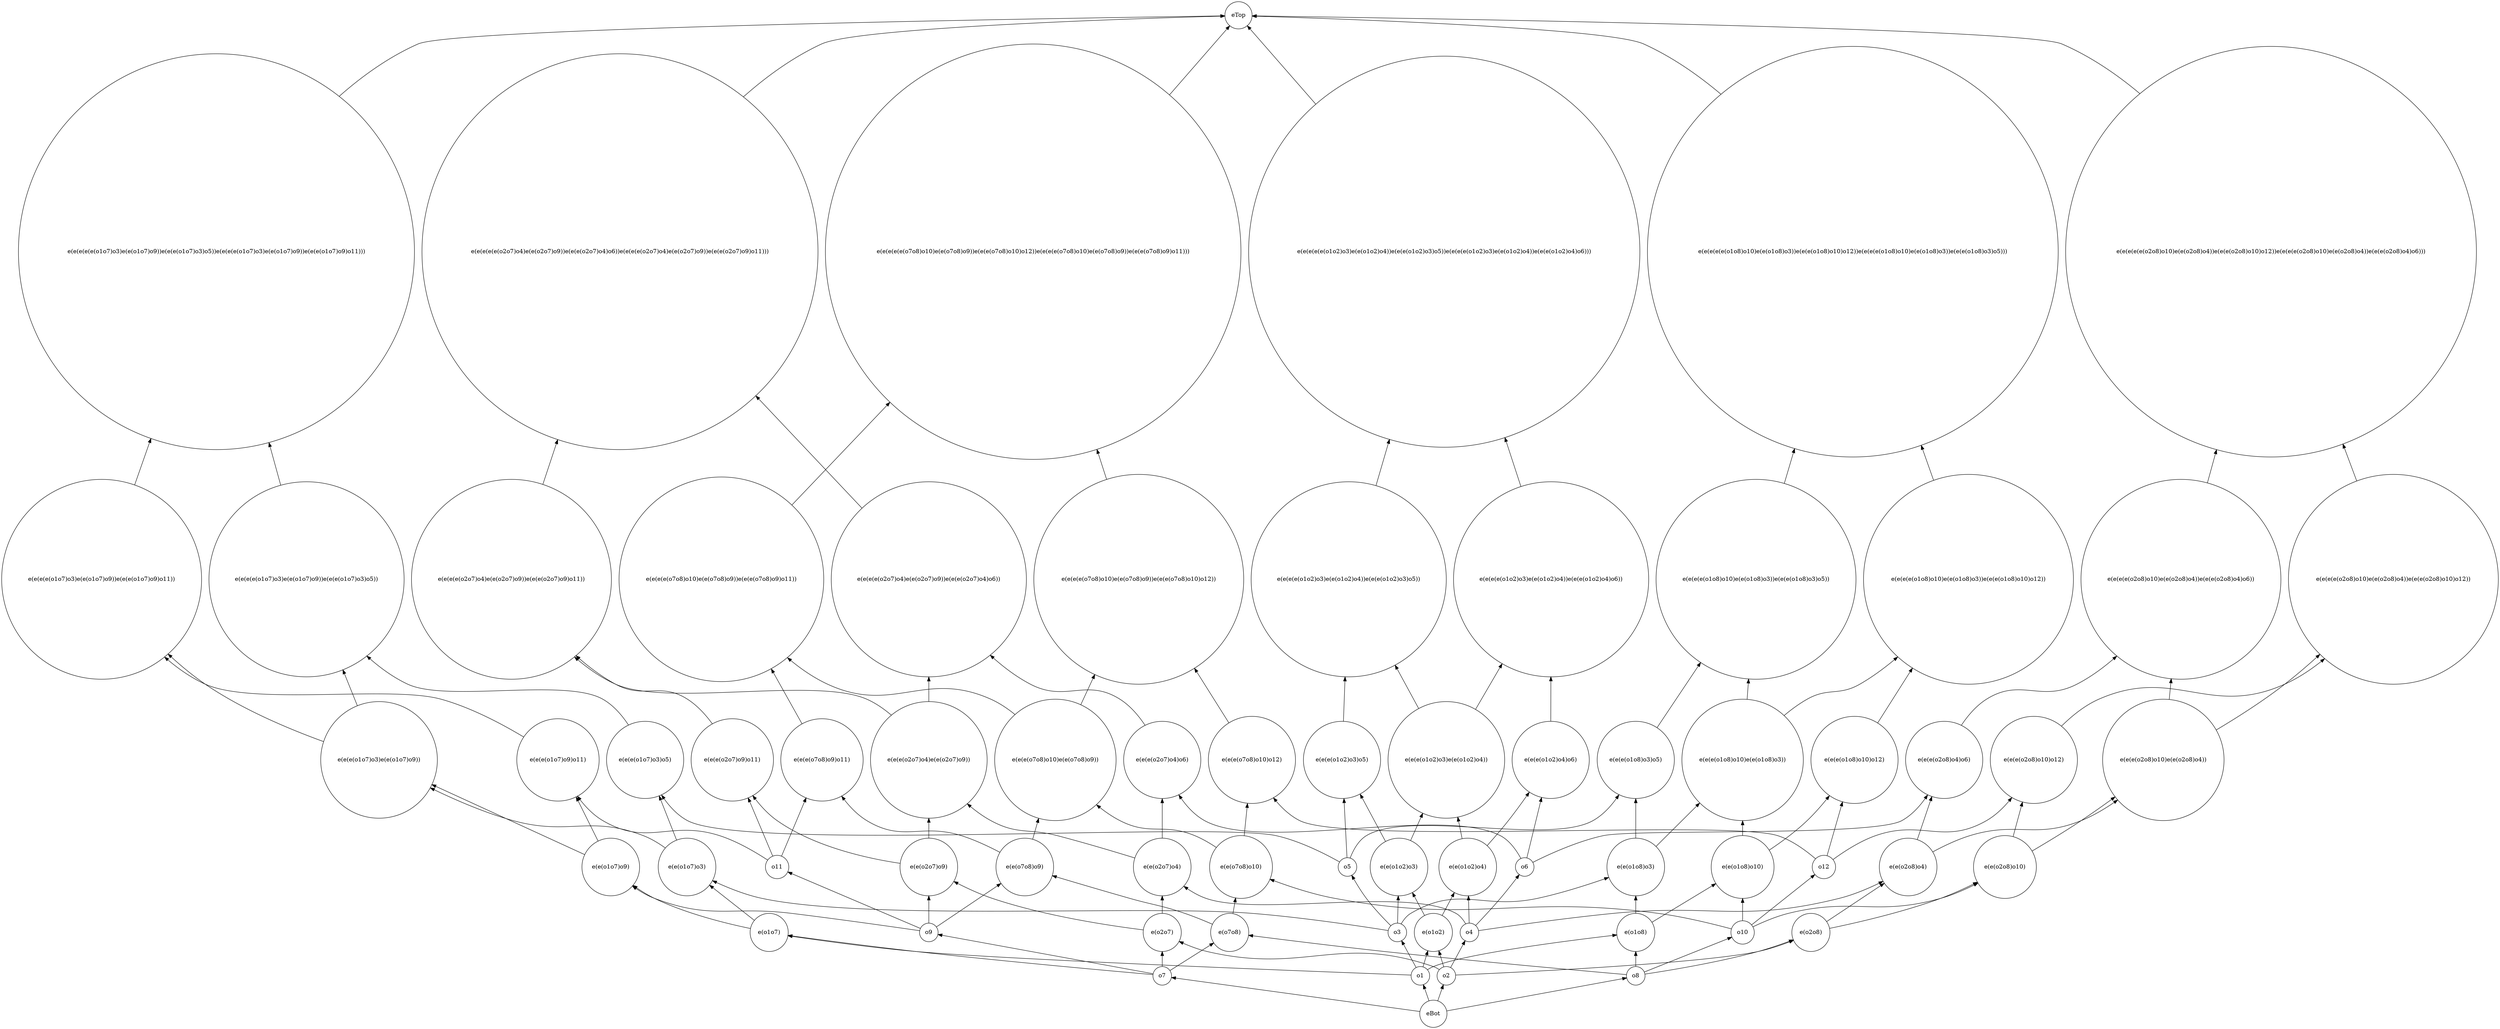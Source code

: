 strict digraph cla_v4_d {
	rankdir=BT
	"e(e(e(e(e(o2o7)o4)e(e(o2o7)o9))e(e(e(o2o7)o4)o6))e(e(e(e(o2o7)o4)e(e(o2o7)o9))e(e(e(o2o7)o9)o11)))" [shape=circle]
	"e(e(e(o1o7)o3)e(e(o1o7)o9))" [shape=circle]
	"e(e(o2o8)o10)" [shape=circle]
	"e(e(e(o2o7)o4)e(e(o2o7)o9))" [shape=circle]
	o6 [shape=circle]
	"e(e(e(o1o2)o4)o6)" [shape=circle]
	"e(e(e(e(o2o8)o10)e(e(o2o8)o4))e(e(e(o2o8)o10)o12))" [shape=circle]
	"e(e(e(e(o7o8)o10)e(e(o7o8)o9))e(e(e(o7o8)o9)o11))" [shape=circle]
	o10 [shape=circle]
	o2 [shape=circle]
	"e(e(o1o2)o4)" [shape=circle]
	"e(e(e(o1o2)o3)o5)" [shape=circle]
	"e(e(o7o8)o9)" [shape=circle]
	"e(e(e(e(e(o1o7)o3)e(e(o1o7)o9))e(e(e(o1o7)o3)o5))e(e(e(e(o1o7)o3)e(e(o1o7)o9))e(e(e(o1o7)o9)o11)))" [shape=circle]
	"e(e(e(e(o2o8)o10)e(e(o2o8)o4))e(e(e(o2o8)o4)o6))" [shape=circle]
	"e(e(e(o1o8)o10)o12)" [shape=circle]
	"e(e(e(e(o1o8)o10)e(e(o1o8)o3))e(e(e(o1o8)o10)o12))" [shape=circle]
	"e(e(e(o1o8)o3)o5)" [shape=circle]
	"e(e(e(e(o1o2)o3)e(e(o1o2)o4))e(e(e(o1o2)o3)o5))" [shape=circle]
	"e(e(e(o1o7)o9)o11)" [shape=circle]
	"e(e(e(e(o1o2)o3)e(e(o1o2)o4))e(e(e(o1o2)o4)o6))" [shape=circle]
	o12 [shape=circle]
	"e(e(o7o8)o10)" [shape=circle]
	"e(e(o1o8)o3)" [shape=circle]
	"e(e(e(e(o1o8)o10)e(e(o1o8)o3))e(e(e(o1o8)o3)o5))" [shape=circle]
	"e(e(e(e(o2o7)o4)e(e(o2o7)o9))e(e(e(o2o7)o4)o6))" [shape=circle]
	"e(e(o2o8)o4)" [shape=circle]
	"e(e(o1o7)o3)" [shape=circle]
	"e(e(e(o7o8)o9)o11)" [shape=circle]
	"e(e(e(o1o7)o3)o5)" [shape=circle]
	"e(e(o2o7)o9)" [shape=circle]
	o4 [shape=circle]
	"e(e(o1o7)o9)" [shape=circle]
	"e(o1o8)" [shape=circle]
	"e(e(e(o2o7)o4)o6)" [shape=circle]
	"e(e(e(e(o1o7)o3)e(e(o1o7)o9))e(e(e(o1o7)o3)o5))" [shape=circle]
	"e(e(e(e(e(o7o8)o10)e(e(o7o8)o9))e(e(e(o7o8)o10)o12))e(e(e(e(o7o8)o10)e(e(o7o8)o9))e(e(e(o7o8)o9)o11)))" [shape=circle]
	"e(e(e(e(e(o1o2)o3)e(e(o1o2)o4))e(e(e(o1o2)o3)o5))e(e(e(e(o1o2)o3)e(e(o1o2)o4))e(e(e(o1o2)o4)o6)))" [shape=circle]
	o3 [shape=circle]
	"e(e(e(o2o8)o4)o6)" [shape=circle]
	"e(e(e(e(o1o7)o3)e(e(o1o7)o9))e(e(e(o1o7)o9)o11))" [shape=circle]
	"e(o1o2)" [shape=circle]
	eBot [shape=circle]
	"e(e(o1o8)o10)" [shape=circle]
	"e(e(e(o7o8)o10)e(e(o7o8)o9))" [shape=circle]
	o5 [shape=circle]
	"e(e(e(o2o8)o10)e(e(o2o8)o4))" [shape=circle]
	"e(e(e(o1o8)o10)e(e(o1o8)o3))" [shape=circle]
	"e(e(o2o7)o4)" [shape=circle]
	"e(e(e(o2o8)o10)o12)" [shape=circle]
	o1 [shape=circle]
	o8 [shape=circle]
	"e(o7o8)" [shape=circle]
	"e(o1o7)" [shape=circle]
	"e(e(e(o7o8)o10)o12)" [shape=circle]
	"e(e(e(o1o2)o3)e(e(o1o2)o4))" [shape=circle]
	"e(e(e(e(o7o8)o10)e(e(o7o8)o9))e(e(e(o7o8)o10)o12))" [shape=circle]
	"e(e(o1o2)o3)" [shape=circle]
	o11 [shape=circle]
	o7 [shape=circle]
	"e(o2o7)" [shape=circle]
	"e(o2o8)" [shape=circle]
	eTop [shape=circle]
	"e(e(e(e(e(o1o8)o10)e(e(o1o8)o3))e(e(e(o1o8)o10)o12))e(e(e(e(o1o8)o10)e(e(o1o8)o3))e(e(e(o1o8)o3)o5)))" [shape=circle]
	o9 [shape=circle]
	"e(e(e(o2o7)o9)o11)" [shape=circle]
	"e(e(e(e(e(o2o8)o10)e(e(o2o8)o4))e(e(e(o2o8)o10)o12))e(e(e(e(o2o8)o10)e(e(o2o8)o4))e(e(e(o2o8)o4)o6)))" [shape=circle]
	"e(e(e(e(o2o7)o4)e(e(o2o7)o9))e(e(e(o2o7)o9)o11))" [shape=circle]
	"e(e(e(e(o2o7)o4)e(e(o2o7)o9))e(e(e(o2o7)o9)o11))" -> "e(e(e(e(e(o2o7)o4)e(e(o2o7)o9))e(e(e(o2o7)o4)o6))e(e(e(e(o2o7)o4)e(e(o2o7)o9))e(e(e(o2o7)o9)o11)))"
	"e(e(e(e(o2o7)o4)e(e(o2o7)o9))e(e(e(o2o7)o4)o6))" -> "e(e(e(e(e(o2o7)o4)e(e(o2o7)o9))e(e(e(o2o7)o4)o6))e(e(e(e(o2o7)o4)e(e(o2o7)o9))e(e(e(o2o7)o9)o11)))"
	"e(e(o1o7)o9)" -> "e(e(e(o1o7)o3)e(e(o1o7)o9))"
	"e(e(o1o7)o3)" -> "e(e(e(o1o7)o3)e(e(o1o7)o9))"
	"e(o2o8)" -> "e(e(o2o8)o10)"
	o10 -> "e(e(o2o8)o10)"
	"e(e(o2o7)o4)" -> "e(e(e(o2o7)o4)e(e(o2o7)o9))"
	"e(e(o2o7)o9)" -> "e(e(e(o2o7)o4)e(e(o2o7)o9))"
	o4 -> o6
	"e(e(o1o2)o4)" -> "e(e(e(o1o2)o4)o6)"
	o6 -> "e(e(e(o1o2)o4)o6)"
	"e(e(e(o2o8)o10)e(e(o2o8)o4))" -> "e(e(e(e(o2o8)o10)e(e(o2o8)o4))e(e(e(o2o8)o10)o12))"
	"e(e(e(o2o8)o10)o12)" -> "e(e(e(e(o2o8)o10)e(e(o2o8)o4))e(e(e(o2o8)o10)o12))"
	"e(e(e(o7o8)o10)e(e(o7o8)o9))" -> "e(e(e(e(o7o8)o10)e(e(o7o8)o9))e(e(e(o7o8)o9)o11))"
	"e(e(e(o7o8)o9)o11)" -> "e(e(e(e(o7o8)o10)e(e(o7o8)o9))e(e(e(o7o8)o9)o11))"
	o8 -> o10
	eBot -> o2
	o4 -> "e(e(o1o2)o4)"
	"e(o1o2)" -> "e(e(o1o2)o4)"
	o5 -> "e(e(e(o1o2)o3)o5)"
	"e(e(o1o2)o3)" -> "e(e(e(o1o2)o3)o5)"
	o9 -> "e(e(o7o8)o9)"
	"e(o7o8)" -> "e(e(o7o8)o9)"
	"e(e(e(e(o1o7)o3)e(e(o1o7)o9))e(e(e(o1o7)o3)o5))" -> "e(e(e(e(e(o1o7)o3)e(e(o1o7)o9))e(e(e(o1o7)o3)o5))e(e(e(e(o1o7)o3)e(e(o1o7)o9))e(e(e(o1o7)o9)o11)))"
	"e(e(e(e(o1o7)o3)e(e(o1o7)o9))e(e(e(o1o7)o9)o11))" -> "e(e(e(e(e(o1o7)o3)e(e(o1o7)o9))e(e(e(o1o7)o3)o5))e(e(e(e(o1o7)o3)e(e(o1o7)o9))e(e(e(o1o7)o9)o11)))"
	"e(e(e(o2o8)o4)o6)" -> "e(e(e(e(o2o8)o10)e(e(o2o8)o4))e(e(e(o2o8)o4)o6))"
	"e(e(e(o2o8)o10)e(e(o2o8)o4))" -> "e(e(e(e(o2o8)o10)e(e(o2o8)o4))e(e(e(o2o8)o4)o6))"
	"e(e(o1o8)o10)" -> "e(e(e(o1o8)o10)o12)"
	o12 -> "e(e(e(o1o8)o10)o12)"
	"e(e(e(o1o8)o10)e(e(o1o8)o3))" -> "e(e(e(e(o1o8)o10)e(e(o1o8)o3))e(e(e(o1o8)o10)o12))"
	"e(e(e(o1o8)o10)o12)" -> "e(e(e(e(o1o8)o10)e(e(o1o8)o3))e(e(e(o1o8)o10)o12))"
	o5 -> "e(e(e(o1o8)o3)o5)"
	"e(e(o1o8)o3)" -> "e(e(e(o1o8)o3)o5)"
	"e(e(e(o1o2)o3)o5)" -> "e(e(e(e(o1o2)o3)e(e(o1o2)o4))e(e(e(o1o2)o3)o5))"
	"e(e(e(o1o2)o3)e(e(o1o2)o4))" -> "e(e(e(e(o1o2)o3)e(e(o1o2)o4))e(e(e(o1o2)o3)o5))"
	o11 -> "e(e(e(o1o7)o9)o11)"
	"e(e(o1o7)o9)" -> "e(e(e(o1o7)o9)o11)"
	"e(e(e(o1o2)o4)o6)" -> "e(e(e(e(o1o2)o3)e(e(o1o2)o4))e(e(e(o1o2)o4)o6))"
	"e(e(e(o1o2)o3)e(e(o1o2)o4))" -> "e(e(e(e(o1o2)o3)e(e(o1o2)o4))e(e(e(o1o2)o4)o6))"
	o10 -> o12
	"e(o7o8)" -> "e(e(o7o8)o10)"
	o10 -> "e(e(o7o8)o10)"
	o3 -> "e(e(o1o8)o3)"
	"e(o1o8)" -> "e(e(o1o8)o3)"
	"e(e(e(o1o8)o10)e(e(o1o8)o3))" -> "e(e(e(e(o1o8)o10)e(e(o1o8)o3))e(e(e(o1o8)o3)o5))"
	"e(e(e(o1o8)o3)o5)" -> "e(e(e(e(o1o8)o10)e(e(o1o8)o3))e(e(e(o1o8)o3)o5))"
	"e(e(e(o2o7)o4)e(e(o2o7)o9))" -> "e(e(e(e(o2o7)o4)e(e(o2o7)o9))e(e(e(o2o7)o4)o6))"
	"e(e(e(o2o7)o4)o6)" -> "e(e(e(e(o2o7)o4)e(e(o2o7)o9))e(e(e(o2o7)o4)o6))"
	o4 -> "e(e(o2o8)o4)"
	"e(o2o8)" -> "e(e(o2o8)o4)"
	"e(o1o7)" -> "e(e(o1o7)o3)"
	o3 -> "e(e(o1o7)o3)"
	o11 -> "e(e(e(o7o8)o9)o11)"
	"e(e(o7o8)o9)" -> "e(e(e(o7o8)o9)o11)"
	o5 -> "e(e(e(o1o7)o3)o5)"
	"e(e(o1o7)o3)" -> "e(e(e(o1o7)o3)o5)"
	o9 -> "e(e(o2o7)o9)"
	"e(o2o7)" -> "e(e(o2o7)o9)"
	o2 -> o4
	o9 -> "e(e(o1o7)o9)"
	"e(o1o7)" -> "e(e(o1o7)o9)"
	o8 -> "e(o1o8)"
	o1 -> "e(o1o8)"
	"e(e(o2o7)o4)" -> "e(e(e(o2o7)o4)o6)"
	o6 -> "e(e(e(o2o7)o4)o6)"
	"e(e(e(o1o7)o3)e(e(o1o7)o9))" -> "e(e(e(e(o1o7)o3)e(e(o1o7)o9))e(e(e(o1o7)o3)o5))"
	"e(e(e(o1o7)o3)o5)" -> "e(e(e(e(o1o7)o3)e(e(o1o7)o9))e(e(e(o1o7)o3)o5))"
	"e(e(e(e(o7o8)o10)e(e(o7o8)o9))e(e(e(o7o8)o9)o11))" -> "e(e(e(e(e(o7o8)o10)e(e(o7o8)o9))e(e(e(o7o8)o10)o12))e(e(e(e(o7o8)o10)e(e(o7o8)o9))e(e(e(o7o8)o9)o11)))"
	"e(e(e(e(o7o8)o10)e(e(o7o8)o9))e(e(e(o7o8)o10)o12))" -> "e(e(e(e(e(o7o8)o10)e(e(o7o8)o9))e(e(e(o7o8)o10)o12))e(e(e(e(o7o8)o10)e(e(o7o8)o9))e(e(e(o7o8)o9)o11)))"
	"e(e(e(e(o1o2)o3)e(e(o1o2)o4))e(e(e(o1o2)o4)o6))" -> "e(e(e(e(e(o1o2)o3)e(e(o1o2)o4))e(e(e(o1o2)o3)o5))e(e(e(e(o1o2)o3)e(e(o1o2)o4))e(e(e(o1o2)o4)o6)))"
	"e(e(e(e(o1o2)o3)e(e(o1o2)o4))e(e(e(o1o2)o3)o5))" -> "e(e(e(e(e(o1o2)o3)e(e(o1o2)o4))e(e(e(o1o2)o3)o5))e(e(e(e(o1o2)o3)e(e(o1o2)o4))e(e(e(o1o2)o4)o6)))"
	o1 -> o3
	"e(e(o2o8)o4)" -> "e(e(e(o2o8)o4)o6)"
	o6 -> "e(e(e(o2o8)o4)o6)"
	"e(e(e(o1o7)o3)e(e(o1o7)o9))" -> "e(e(e(e(o1o7)o3)e(e(o1o7)o9))e(e(e(o1o7)o9)o11))"
	"e(e(e(o1o7)o9)o11)" -> "e(e(e(e(o1o7)o3)e(e(o1o7)o9))e(e(e(o1o7)o9)o11))"
	o2 -> "e(o1o2)"
	o1 -> "e(o1o2)"
	o10 -> "e(e(o1o8)o10)"
	"e(o1o8)" -> "e(e(o1o8)o10)"
	"e(e(o7o8)o9)" -> "e(e(e(o7o8)o10)e(e(o7o8)o9))"
	"e(e(o7o8)o10)" -> "e(e(e(o7o8)o10)e(e(o7o8)o9))"
	o3 -> o5
	"e(e(o2o8)o10)" -> "e(e(e(o2o8)o10)e(e(o2o8)o4))"
	"e(e(o2o8)o4)" -> "e(e(e(o2o8)o10)e(e(o2o8)o4))"
	"e(e(o1o8)o3)" -> "e(e(e(o1o8)o10)e(e(o1o8)o3))"
	"e(e(o1o8)o10)" -> "e(e(e(o1o8)o10)e(e(o1o8)o3))"
	o4 -> "e(e(o2o7)o4)"
	"e(o2o7)" -> "e(e(o2o7)o4)"
	"e(e(o2o8)o10)" -> "e(e(e(o2o8)o10)o12)"
	o12 -> "e(e(e(o2o8)o10)o12)"
	eBot -> o1
	eBot -> o8
	o8 -> "e(o7o8)"
	o7 -> "e(o7o8)"
	o7 -> "e(o1o7)"
	o1 -> "e(o1o7)"
	o12 -> "e(e(e(o7o8)o10)o12)"
	"e(e(o7o8)o10)" -> "e(e(e(o7o8)o10)o12)"
	"e(e(o1o2)o4)" -> "e(e(e(o1o2)o3)e(e(o1o2)o4))"
	"e(e(o1o2)o3)" -> "e(e(e(o1o2)o3)e(e(o1o2)o4))"
	"e(e(e(o7o8)o10)e(e(o7o8)o9))" -> "e(e(e(e(o7o8)o10)e(e(o7o8)o9))e(e(e(o7o8)o10)o12))"
	"e(e(e(o7o8)o10)o12)" -> "e(e(e(e(o7o8)o10)e(e(o7o8)o9))e(e(e(o7o8)o10)o12))"
	"e(o1o2)" -> "e(e(o1o2)o3)"
	o3 -> "e(e(o1o2)o3)"
	o9 -> o11
	eBot -> o7
	o2 -> "e(o2o7)"
	o7 -> "e(o2o7)"
	o8 -> "e(o2o8)"
	o2 -> "e(o2o8)"
	"e(e(e(e(e(o2o7)o4)e(e(o2o7)o9))e(e(e(o2o7)o4)o6))e(e(e(e(o2o7)o4)e(e(o2o7)o9))e(e(e(o2o7)o9)o11)))" -> eTop
	"e(e(e(e(e(o7o8)o10)e(e(o7o8)o9))e(e(e(o7o8)o10)o12))e(e(e(e(o7o8)o10)e(e(o7o8)o9))e(e(e(o7o8)o9)o11)))" -> eTop
	"e(e(e(e(e(o2o8)o10)e(e(o2o8)o4))e(e(e(o2o8)o10)o12))e(e(e(e(o2o8)o10)e(e(o2o8)o4))e(e(e(o2o8)o4)o6)))" -> eTop
	"e(e(e(e(e(o1o7)o3)e(e(o1o7)o9))e(e(e(o1o7)o3)o5))e(e(e(e(o1o7)o3)e(e(o1o7)o9))e(e(e(o1o7)o9)o11)))" -> eTop
	"e(e(e(e(e(o1o2)o3)e(e(o1o2)o4))e(e(e(o1o2)o3)o5))e(e(e(e(o1o2)o3)e(e(o1o2)o4))e(e(e(o1o2)o4)o6)))" -> eTop
	"e(e(e(e(e(o1o8)o10)e(e(o1o8)o3))e(e(e(o1o8)o10)o12))e(e(e(e(o1o8)o10)e(e(o1o8)o3))e(e(e(o1o8)o3)o5)))" -> eTop
	"e(e(e(e(o1o8)o10)e(e(o1o8)o3))e(e(e(o1o8)o10)o12))" -> "e(e(e(e(e(o1o8)o10)e(e(o1o8)o3))e(e(e(o1o8)o10)o12))e(e(e(e(o1o8)o10)e(e(o1o8)o3))e(e(e(o1o8)o3)o5)))"
	"e(e(e(e(o1o8)o10)e(e(o1o8)o3))e(e(e(o1o8)o3)o5))" -> "e(e(e(e(e(o1o8)o10)e(e(o1o8)o3))e(e(e(o1o8)o10)o12))e(e(e(e(o1o8)o10)e(e(o1o8)o3))e(e(e(o1o8)o3)o5)))"
	o7 -> o9
	o11 -> "e(e(e(o2o7)o9)o11)"
	"e(e(o2o7)o9)" -> "e(e(e(o2o7)o9)o11)"
	"e(e(e(e(o2o8)o10)e(e(o2o8)o4))e(e(e(o2o8)o4)o6))" -> "e(e(e(e(e(o2o8)o10)e(e(o2o8)o4))e(e(e(o2o8)o10)o12))e(e(e(e(o2o8)o10)e(e(o2o8)o4))e(e(e(o2o8)o4)o6)))"
	"e(e(e(e(o2o8)o10)e(e(o2o8)o4))e(e(e(o2o8)o10)o12))" -> "e(e(e(e(e(o2o8)o10)e(e(o2o8)o4))e(e(e(o2o8)o10)o12))e(e(e(e(o2o8)o10)e(e(o2o8)o4))e(e(e(o2o8)o4)o6)))"
	"e(e(e(o2o7)o4)e(e(o2o7)o9))" -> "e(e(e(e(o2o7)o4)e(e(o2o7)o9))e(e(e(o2o7)o9)o11))"
	"e(e(e(o2o7)o9)o11)" -> "e(e(e(e(o2o7)o4)e(e(o2o7)o9))e(e(e(o2o7)o9)o11))"
}
